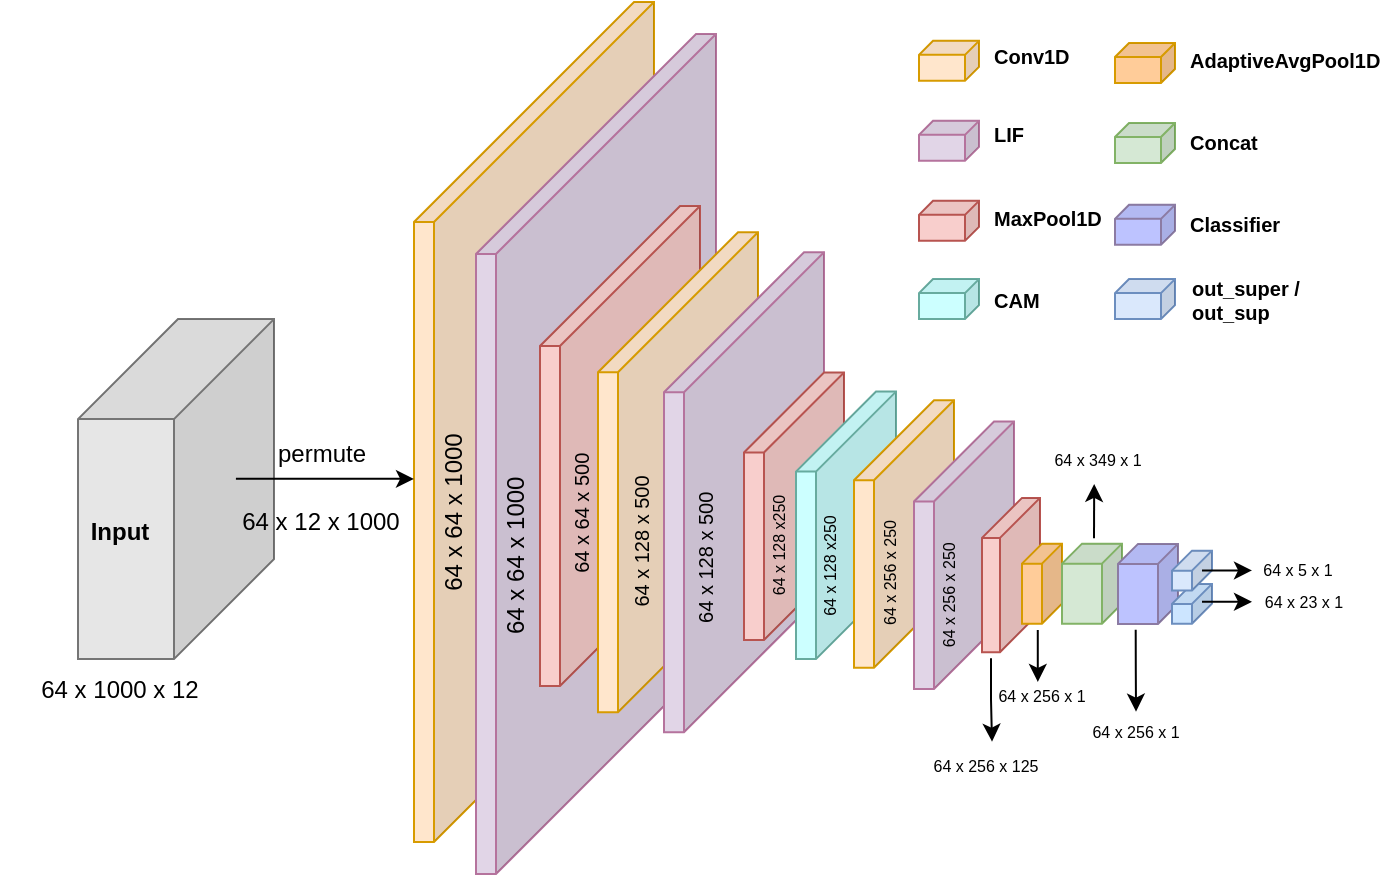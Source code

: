 <mxfile version="26.2.15">
  <diagram name="Page-1" id="aB9N_YJ2LrYdfNdCtubz">
    <mxGraphModel dx="1379" dy="760" grid="1" gridSize="10" guides="1" tooltips="1" connect="1" arrows="1" fold="1" page="1" pageScale="1" pageWidth="850" pageHeight="1100" math="0" shadow="0">
      <root>
        <mxCell id="0" />
        <mxCell id="1" parent="0" />
        <mxCell id="UYrK57t_gt-eyF0ThMnV-1" value="" style="shape=cube;whiteSpace=wrap;html=1;boundedLbl=1;backgroundOutline=1;darkOpacity=0.05;darkOpacity2=0.1;size=110;direction=east;flipH=1;fillColor=#ffe6cc;strokeColor=#d79b00;" vertex="1" parent="1">
          <mxGeometry x="278" y="80" width="120" height="420" as="geometry" />
        </mxCell>
        <mxCell id="UYrK57t_gt-eyF0ThMnV-2" value="" style="shape=cube;whiteSpace=wrap;html=1;boundedLbl=1;backgroundOutline=1;darkOpacity=0.05;darkOpacity2=0.1;size=110;direction=east;flipH=1;fillColor=#E1D5E7;strokeColor=#B5739D;" vertex="1" parent="1">
          <mxGeometry x="309" y="96" width="120" height="420" as="geometry" />
        </mxCell>
        <mxCell id="UYrK57t_gt-eyF0ThMnV-3" value="" style="shape=cube;whiteSpace=wrap;html=1;boundedLbl=1;backgroundOutline=1;darkOpacity=0.05;darkOpacity2=0.1;size=70;direction=east;flipH=1;fillColor=#f8cecc;strokeColor=#b85450;" vertex="1" parent="1">
          <mxGeometry x="341" y="182" width="80" height="240" as="geometry" />
        </mxCell>
        <mxCell id="UYrK57t_gt-eyF0ThMnV-4" value="" style="shape=cube;whiteSpace=wrap;html=1;boundedLbl=1;backgroundOutline=1;darkOpacity=0.05;darkOpacity2=0.1;size=70;direction=east;flipH=1;fillColor=#ffe6cc;strokeColor=#d79b00;" vertex="1" parent="1">
          <mxGeometry x="370" y="195.13" width="80" height="240" as="geometry" />
        </mxCell>
        <mxCell id="UYrK57t_gt-eyF0ThMnV-5" value="" style="shape=cube;whiteSpace=wrap;html=1;boundedLbl=1;backgroundOutline=1;darkOpacity=0.05;darkOpacity2=0.1;size=70;direction=east;flipH=1;fillColor=#E1D5E7;strokeColor=#B5739D;" vertex="1" parent="1">
          <mxGeometry x="403" y="205.13" width="80" height="240" as="geometry" />
        </mxCell>
        <mxCell id="UYrK57t_gt-eyF0ThMnV-6" value="" style="shape=cube;whiteSpace=wrap;html=1;boundedLbl=1;backgroundOutline=1;darkOpacity=0.05;darkOpacity2=0.1;size=40;direction=east;flipH=1;fillColor=#f8cecc;strokeColor=#b85450;fontFamily=Helvetica;" vertex="1" parent="1">
          <mxGeometry x="443" y="265.24" width="50" height="133.75" as="geometry" />
        </mxCell>
        <mxCell id="UYrK57t_gt-eyF0ThMnV-7" value="" style="shape=cube;whiteSpace=wrap;html=1;boundedLbl=1;backgroundOutline=1;darkOpacity=0.05;darkOpacity2=0.1;size=40;direction=east;flipH=1;fillColor=#CCFFFF;strokeColor=#67AB9F;fontFamily=Helvetica;" vertex="1" parent="1">
          <mxGeometry x="469" y="274.81" width="50" height="133.75" as="geometry" />
        </mxCell>
        <mxCell id="UYrK57t_gt-eyF0ThMnV-20" value="" style="shape=cube;whiteSpace=wrap;html=1;boundedLbl=1;backgroundOutline=1;darkOpacity=0.05;darkOpacity2=0.1;size=7;direction=east;flipH=1;fillColor=#ffe6cc;strokeColor=#d79b00;" vertex="1" parent="1">
          <mxGeometry x="530.5" y="99.43" width="30" height="20" as="geometry" />
        </mxCell>
        <mxCell id="UYrK57t_gt-eyF0ThMnV-21" value="" style="shape=cube;whiteSpace=wrap;html=1;boundedLbl=1;backgroundOutline=1;darkOpacity=0.05;darkOpacity2=0.1;size=7;direction=east;flipH=1;fillColor=#f8cecc;strokeColor=#b85450;" vertex="1" parent="1">
          <mxGeometry x="530.5" y="179.43" width="30" height="20" as="geometry" />
        </mxCell>
        <mxCell id="UYrK57t_gt-eyF0ThMnV-22" value="" style="shape=cube;whiteSpace=wrap;html=1;boundedLbl=1;backgroundOutline=1;darkOpacity=0.05;darkOpacity2=0.1;size=7;direction=east;flipH=1;fillColor=#dae8fc;strokeColor=#6c8ebf;" vertex="1" parent="1">
          <mxGeometry x="628.5" y="218.56" width="30" height="20" as="geometry" />
        </mxCell>
        <mxCell id="UYrK57t_gt-eyF0ThMnV-24" value="" style="shape=cube;whiteSpace=wrap;html=1;boundedLbl=1;backgroundOutline=1;darkOpacity=0.05;darkOpacity2=0.1;size=7;direction=east;flipH=1;fillColor=#d5e8d4;strokeColor=#82b366;" vertex="1" parent="1">
          <mxGeometry x="628.5" y="140.49" width="30" height="20" as="geometry" />
        </mxCell>
        <mxCell id="UYrK57t_gt-eyF0ThMnV-33" value="64 x 64 x 1000" style="text;html=1;strokeColor=none;fillColor=none;align=center;verticalAlign=middle;whiteSpace=wrap;rounded=0;rotation=-90;fontFamily=Helvetica;" vertex="1" parent="1">
          <mxGeometry x="279" y="341.62" width="99" height="30" as="geometry" />
        </mxCell>
        <mxCell id="UYrK57t_gt-eyF0ThMnV-44" value="Conv1D" style="text;html=1;strokeColor=none;fillColor=none;align=left;verticalAlign=middle;whiteSpace=wrap;rounded=0;fontStyle=1;fontSize=10;" vertex="1" parent="1">
          <mxGeometry x="565.5" y="100.49" width="83" height="13.88" as="geometry" />
        </mxCell>
        <mxCell id="UYrK57t_gt-eyF0ThMnV-49" value="64 x 64 x 1000" style="text;html=1;strokeColor=none;fillColor=none;align=center;verticalAlign=middle;whiteSpace=wrap;rounded=0;rotation=-90;fontFamily=Helvetica;" vertex="1" parent="1">
          <mxGeometry x="237.5" y="320.5" width="120" height="30" as="geometry" />
        </mxCell>
        <mxCell id="UYrK57t_gt-eyF0ThMnV-50" value="64 x 128 x 500" style="text;html=1;strokeColor=none;fillColor=none;align=center;verticalAlign=middle;whiteSpace=wrap;rounded=0;rotation=-90;direction=east;fontSize=10;fontFamily=Helvetica;" vertex="1" parent="1">
          <mxGeometry x="347" y="340.12" width="90" height="18.75" as="geometry" />
        </mxCell>
        <mxCell id="UYrK57t_gt-eyF0ThMnV-51" value="64 x 64 x 500" style="text;html=1;strokeColor=none;fillColor=none;align=center;verticalAlign=middle;whiteSpace=wrap;rounded=0;rotation=-90;direction=east;fontSize=10;fontFamily=Helvetica;" vertex="1" parent="1">
          <mxGeometry x="317" y="326.0" width="90" height="18.75" as="geometry" />
        </mxCell>
        <mxCell id="UYrK57t_gt-eyF0ThMnV-52" value="64 x 128 x 500" style="text;html=1;strokeColor=none;fillColor=none;align=center;verticalAlign=middle;whiteSpace=wrap;rounded=0;rotation=-90;direction=east;fontSize=10;fontFamily=Helvetica;" vertex="1" parent="1">
          <mxGeometry x="378" y="348.25" width="90" height="18.75" as="geometry" />
        </mxCell>
        <mxCell id="UYrK57t_gt-eyF0ThMnV-53" value="64 x 128 x250" style="text;html=1;strokeColor=none;fillColor=none;align=center;verticalAlign=middle;whiteSpace=wrap;rounded=0;rotation=-90;direction=east;fontSize=8;fontFamily=Helvetica;" vertex="1" parent="1">
          <mxGeometry x="416" y="342.12" width="90" height="18.75" as="geometry" />
        </mxCell>
        <mxCell id="UYrK57t_gt-eyF0ThMnV-54" value="64 x 128 x250" style="text;html=1;strokeColor=none;fillColor=none;align=center;verticalAlign=middle;whiteSpace=wrap;rounded=0;rotation=-90;direction=east;fontSize=8;fontFamily=Helvetica;" vertex="1" parent="1">
          <mxGeometry x="441" y="352.38" width="90" height="18.75" as="geometry" />
        </mxCell>
        <mxCell id="UYrK57t_gt-eyF0ThMnV-55" value="" style="shape=cube;whiteSpace=wrap;html=1;boundedLbl=1;backgroundOutline=1;darkOpacity=0.05;darkOpacity2=0.1;size=40;direction=east;flipH=1;fillColor=#FFE6CC;strokeColor=#d79b00;fontFamily=Helvetica;" vertex="1" parent="1">
          <mxGeometry x="498" y="279.13" width="50" height="133.75" as="geometry" />
        </mxCell>
        <mxCell id="UYrK57t_gt-eyF0ThMnV-56" value="64 x 256 x 250" style="text;html=1;strokeColor=none;fillColor=none;align=center;verticalAlign=middle;whiteSpace=wrap;rounded=0;rotation=-90;direction=east;fontSize=8;fontFamily=Helvetica;" vertex="1" parent="1">
          <mxGeometry x="471" y="355.87" width="90" height="18.75" as="geometry" />
        </mxCell>
        <mxCell id="UYrK57t_gt-eyF0ThMnV-57" value="64 x 256 x 125" style="text;html=1;strokeColor=none;fillColor=none;align=center;verticalAlign=middle;whiteSpace=wrap;rounded=0;rotation=0;direction=east;fontSize=8;fontFamily=Helvetica;" vertex="1" parent="1">
          <mxGeometry x="519" y="452.13" width="90" height="18.75" as="geometry" />
        </mxCell>
        <mxCell id="UYrK57t_gt-eyF0ThMnV-81" value="" style="shape=cube;whiteSpace=wrap;html=1;boundedLbl=1;backgroundOutline=1;darkOpacity=0.05;darkOpacity2=0.1;size=40;direction=east;flipH=1;fillColor=#E1D5E7;strokeColor=#B5739D;fontFamily=Helvetica;" vertex="1" parent="1">
          <mxGeometry x="528" y="289.74" width="50" height="133.75" as="geometry" />
        </mxCell>
        <mxCell id="UYrK57t_gt-eyF0ThMnV-61" style="edgeStyle=orthogonalEdgeStyle;rounded=0;orthogonalLoop=1;jettySize=auto;html=1;exitX=0;exitY=0;exitDx=24.5;exitDy=77.13;exitPerimeter=0;entryX=0.5;entryY=0;entryDx=0;entryDy=0;fontFamily=Helvetica;" edge="1" parent="1">
          <mxGeometry relative="1" as="geometry">
            <mxPoint x="566.5" y="408.07" as="sourcePoint" />
            <mxPoint x="567.0" y="449.82" as="targetPoint" />
            <Array as="points">
              <mxPoint x="566.0" y="428.82" />
              <mxPoint x="567.0" y="428.82" />
            </Array>
          </mxGeometry>
        </mxCell>
        <mxCell id="UYrK57t_gt-eyF0ThMnV-12" value="" style="shape=cube;whiteSpace=wrap;html=1;boundedLbl=1;backgroundOutline=1;darkOpacity=0.05;darkOpacity2=0.1;size=20;direction=east;flipH=1;fillColor=#F8CECC;strokeColor=#B85450;fontFamily=Helvetica;" vertex="1" parent="1">
          <mxGeometry x="562.0" y="327.94" width="29" height="77.13" as="geometry" />
        </mxCell>
        <mxCell id="UYrK57t_gt-eyF0ThMnV-39" value="" style="shape=cube;whiteSpace=wrap;html=1;boundedLbl=1;backgroundOutline=1;darkOpacity=0.05;darkOpacity2=0.1;size=10;direction=east;flipH=1;fillColor=#FFCC99;strokeColor=#d79b00;fontFamily=Helvetica;" vertex="1" parent="1">
          <mxGeometry x="582.0" y="350.82" width="20" height="40" as="geometry" />
        </mxCell>
        <mxCell id="UYrK57t_gt-eyF0ThMnV-62" style="edgeStyle=orthogonalEdgeStyle;rounded=0;orthogonalLoop=1;jettySize=auto;html=1;exitX=0;exitY=0;exitDx=24.5;exitDy=77.13;exitPerimeter=0;fontFamily=Helvetica;" edge="1" parent="1">
          <mxGeometry relative="1" as="geometry">
            <mxPoint x="589.89" y="393.95" as="sourcePoint" />
            <mxPoint x="589.89" y="419.95" as="targetPoint" />
            <Array as="points">
              <mxPoint x="589.39" y="414.7" />
              <mxPoint x="590.39" y="414.7" />
            </Array>
          </mxGeometry>
        </mxCell>
        <mxCell id="UYrK57t_gt-eyF0ThMnV-63" value="64 x 256 x 1" style="text;html=1;strokeColor=none;fillColor=none;align=center;verticalAlign=middle;whiteSpace=wrap;rounded=0;rotation=0;direction=east;fontSize=8;" vertex="1" parent="1">
          <mxGeometry x="547.0" y="417.88" width="90" height="18.75" as="geometry" />
        </mxCell>
        <mxCell id="UYrK57t_gt-eyF0ThMnV-67" style="edgeStyle=orthogonalEdgeStyle;rounded=0;orthogonalLoop=1;jettySize=auto;html=1;exitX=0;exitY=0;exitDx=5.5;exitDy=0;exitPerimeter=0;fontFamily=Helvetica;" edge="1" parent="1">
          <mxGeometry relative="1" as="geometry">
            <mxPoint x="618.091" y="320.94" as="targetPoint" />
            <mxPoint x="618.0" y="348.07" as="sourcePoint" />
          </mxGeometry>
        </mxCell>
        <mxCell id="UYrK57t_gt-eyF0ThMnV-64" value="" style="shape=cube;whiteSpace=wrap;html=1;boundedLbl=1;backgroundOutline=1;darkOpacity=0.05;darkOpacity2=0.1;size=10;direction=east;flipH=1;fillColor=#D5E8D4;strokeColor=#82B366;fontFamily=Helvetica;" vertex="1" parent="1">
          <mxGeometry x="602.0" y="350.83" width="30" height="40" as="geometry" />
        </mxCell>
        <mxCell id="UYrK57t_gt-eyF0ThMnV-69" value="64 x 349 x 1" style="text;html=1;strokeColor=none;fillColor=none;align=center;verticalAlign=middle;whiteSpace=wrap;rounded=0;rotation=0;direction=east;fontSize=8;" vertex="1" parent="1">
          <mxGeometry x="575.0" y="299.63" width="90" height="18.75" as="geometry" />
        </mxCell>
        <mxCell id="UYrK57t_gt-eyF0ThMnV-72" value="" style="shape=cube;whiteSpace=wrap;html=1;boundedLbl=1;backgroundOutline=1;darkOpacity=0.05;darkOpacity2=0.1;size=10;direction=east;flipH=1;fillColor=#BDC3FF;strokeColor=#8C7BA3;fontFamily=Helvetica;" vertex="1" parent="1">
          <mxGeometry x="630.0" y="350.95" width="30" height="40" as="geometry" />
        </mxCell>
        <mxCell id="UYrK57t_gt-eyF0ThMnV-74" style="edgeStyle=orthogonalEdgeStyle;rounded=0;orthogonalLoop=1;jettySize=auto;html=1;exitX=0;exitY=0;exitDx=24.5;exitDy=77.13;exitPerimeter=0;fontFamily=Helvetica;" edge="1" parent="1">
          <mxGeometry relative="1" as="geometry">
            <mxPoint x="638.85" y="393.82" as="sourcePoint" />
            <mxPoint x="639.0" y="434.82" as="targetPoint" />
            <Array as="points">
              <mxPoint x="638.35" y="414.57" />
              <mxPoint x="639.35" y="414.57" />
            </Array>
          </mxGeometry>
        </mxCell>
        <mxCell id="UYrK57t_gt-eyF0ThMnV-75" value="64 x 256 x 1" style="text;html=1;strokeColor=none;fillColor=none;align=center;verticalAlign=middle;whiteSpace=wrap;rounded=0;rotation=0;direction=east;fontSize=8;" vertex="1" parent="1">
          <mxGeometry x="594.0" y="435.38" width="90" height="18.75" as="geometry" />
        </mxCell>
        <mxCell id="UYrK57t_gt-eyF0ThMnV-17" value="" style="shape=cube;whiteSpace=wrap;html=1;boundedLbl=1;backgroundOutline=1;darkOpacity=0.05;darkOpacity2=0.1;size=10;direction=east;flipH=1;fillColor=#CCE5FF;strokeColor=#6c8ebf;" vertex="1" parent="1">
          <mxGeometry x="657.0" y="370.95" width="20" height="19.88" as="geometry" />
        </mxCell>
        <mxCell id="UYrK57t_gt-eyF0ThMnV-76" value="" style="shape=cube;whiteSpace=wrap;html=1;boundedLbl=1;backgroundOutline=1;darkOpacity=0.05;darkOpacity2=0.1;size=10;direction=east;flipH=1;fillColor=#dae8fc;strokeColor=#6c8ebf;" vertex="1" parent="1">
          <mxGeometry x="657.0" y="354.32" width="20" height="19.88" as="geometry" />
        </mxCell>
        <mxCell id="UYrK57t_gt-eyF0ThMnV-77" style="edgeStyle=orthogonalEdgeStyle;rounded=0;orthogonalLoop=1;jettySize=auto;html=1;exitX=0;exitY=0;exitDx=0;exitDy=4.94;exitPerimeter=0;" edge="1" parent="1">
          <mxGeometry relative="1" as="geometry">
            <mxPoint x="697.0" y="364.189" as="targetPoint" />
            <mxPoint x="672.0" y="364.2" as="sourcePoint" />
          </mxGeometry>
        </mxCell>
        <mxCell id="UYrK57t_gt-eyF0ThMnV-78" style="edgeStyle=orthogonalEdgeStyle;rounded=0;orthogonalLoop=1;jettySize=auto;html=1;exitX=0;exitY=0;exitDx=0;exitDy=4.94;exitPerimeter=0;" edge="1" parent="1">
          <mxGeometry relative="1" as="geometry">
            <mxPoint x="697.0" y="379.81" as="targetPoint" />
            <mxPoint x="672.0" y="379.88" as="sourcePoint" />
          </mxGeometry>
        </mxCell>
        <mxCell id="UYrK57t_gt-eyF0ThMnV-79" value="64 x 5 x 1" style="text;html=1;strokeColor=none;fillColor=none;align=center;verticalAlign=middle;whiteSpace=wrap;rounded=0;rotation=0;direction=east;fontSize=8;" vertex="1" parent="1">
          <mxGeometry x="674.67" y="354.32" width="90" height="18.75" as="geometry" />
        </mxCell>
        <mxCell id="UYrK57t_gt-eyF0ThMnV-82" value="64 x 256 x 250" style="text;html=1;strokeColor=none;fillColor=none;align=center;verticalAlign=middle;whiteSpace=wrap;rounded=0;rotation=-90;direction=east;fontSize=8;fontFamily=Helvetica;" vertex="1" parent="1">
          <mxGeometry x="501" y="367" width="90" height="18.75" as="geometry" />
        </mxCell>
        <mxCell id="UYrK57t_gt-eyF0ThMnV-86" value="64 x 23 x 1" style="text;html=1;strokeColor=none;fillColor=none;align=center;verticalAlign=middle;whiteSpace=wrap;rounded=0;rotation=0;direction=east;fontSize=8;" vertex="1" parent="1">
          <mxGeometry x="678" y="370.95" width="90" height="18.75" as="geometry" />
        </mxCell>
        <mxCell id="UYrK57t_gt-eyF0ThMnV-90" value="" style="shape=cube;whiteSpace=wrap;html=1;boundedLbl=1;backgroundOutline=1;darkOpacity=0.05;darkOpacity2=0.1;size=7;direction=east;flipH=1;fillColor=#E1D5E7;strokeColor=#B5739D;" vertex="1" parent="1">
          <mxGeometry x="530.5" y="139.43" width="30" height="20" as="geometry" />
        </mxCell>
        <mxCell id="UYrK57t_gt-eyF0ThMnV-91" value="" style="shape=cube;whiteSpace=wrap;html=1;boundedLbl=1;backgroundOutline=1;darkOpacity=0.05;darkOpacity2=0.1;size=7;direction=east;flipH=1;fillColor=#CCFFFF;strokeColor=#67AB9F;" vertex="1" parent="1">
          <mxGeometry x="530.5" y="218.56" width="30" height="20" as="geometry" />
        </mxCell>
        <mxCell id="UYrK57t_gt-eyF0ThMnV-92" value="" style="shape=cube;whiteSpace=wrap;html=1;boundedLbl=1;backgroundOutline=1;darkOpacity=0.05;darkOpacity2=0.1;size=7;direction=east;flipH=1;fillColor=#FFCC99;strokeColor=#D79B00;" vertex="1" parent="1">
          <mxGeometry x="628.5" y="100.49" width="30" height="20" as="geometry" />
        </mxCell>
        <mxCell id="UYrK57t_gt-eyF0ThMnV-93" value="" style="shape=cube;whiteSpace=wrap;html=1;boundedLbl=1;backgroundOutline=1;darkOpacity=0.05;darkOpacity2=0.1;size=7;direction=east;flipH=1;fillColor=#BDC3FF;strokeColor=#8C7BA3;" vertex="1" parent="1">
          <mxGeometry x="628.5" y="181.43" width="30" height="20" as="geometry" />
        </mxCell>
        <mxCell id="UYrK57t_gt-eyF0ThMnV-94" value="LIF" style="text;html=1;strokeColor=none;fillColor=none;align=left;verticalAlign=middle;whiteSpace=wrap;rounded=0;fontStyle=1;fontSize=10;" vertex="1" parent="1">
          <mxGeometry x="565.5" y="139.49" width="83" height="13.88" as="geometry" />
        </mxCell>
        <mxCell id="UYrK57t_gt-eyF0ThMnV-95" value="MaxPool1D" style="text;html=1;strokeColor=none;fillColor=none;align=left;verticalAlign=middle;whiteSpace=wrap;rounded=0;fontStyle=1;fontSize=10;" vertex="1" parent="1">
          <mxGeometry x="565.5" y="181.43" width="83" height="13.88" as="geometry" />
        </mxCell>
        <mxCell id="UYrK57t_gt-eyF0ThMnV-96" value="CAM" style="text;html=1;strokeColor=none;fillColor=none;align=left;verticalAlign=middle;whiteSpace=wrap;rounded=0;fontStyle=1;fontSize=10;" vertex="1" parent="1">
          <mxGeometry x="565.5" y="221.62" width="83" height="13.88" as="geometry" />
        </mxCell>
        <mxCell id="UYrK57t_gt-eyF0ThMnV-98" value="AdaptiveAvgPool1D" style="text;html=1;strokeColor=none;fillColor=none;align=left;verticalAlign=middle;whiteSpace=wrap;rounded=0;fontStyle=1;fontSize=10;" vertex="1" parent="1">
          <mxGeometry x="663.83" y="102.55" width="83" height="13.88" as="geometry" />
        </mxCell>
        <mxCell id="UYrK57t_gt-eyF0ThMnV-99" value="Concat" style="text;html=1;strokeColor=none;fillColor=none;align=left;verticalAlign=middle;whiteSpace=wrap;rounded=0;fontStyle=1;fontSize=10;" vertex="1" parent="1">
          <mxGeometry x="663.83" y="143.49" width="83" height="13.88" as="geometry" />
        </mxCell>
        <mxCell id="UYrK57t_gt-eyF0ThMnV-100" value="Classifier" style="text;html=1;strokeColor=none;fillColor=none;align=left;verticalAlign=middle;whiteSpace=wrap;rounded=0;fontStyle=1;fontSize=10;" vertex="1" parent="1">
          <mxGeometry x="663.83" y="184.49" width="83" height="13.88" as="geometry" />
        </mxCell>
        <mxCell id="UYrK57t_gt-eyF0ThMnV-101" value="out_super / out_sup" style="text;html=1;strokeColor=none;fillColor=none;align=left;verticalAlign=middle;whiteSpace=wrap;rounded=0;fontStyle=1;fontSize=10;" vertex="1" parent="1">
          <mxGeometry x="664.5" y="221.62" width="83" height="13.88" as="geometry" />
        </mxCell>
        <mxCell id="UYrK57t_gt-eyF0ThMnV-102" value="" style="shape=cube;whiteSpace=wrap;html=1;boundedLbl=1;backgroundOutline=1;darkOpacity=0.05;darkOpacity2=0.1;size=50;direction=east;flipH=1;fillColor=#E6E6E6;strokeColor=#757575;fontFamily=Helvetica;" vertex="1" parent="1">
          <mxGeometry x="110" y="238.56" width="98" height="170" as="geometry" />
        </mxCell>
        <mxCell id="UYrK57t_gt-eyF0ThMnV-103" style="edgeStyle=orthogonalEdgeStyle;rounded=0;orthogonalLoop=1;jettySize=auto;html=1;entryX=1.008;entryY=0.443;entryDx=0;entryDy=0;entryPerimeter=0;" edge="1" parent="1">
          <mxGeometry relative="1" as="geometry">
            <mxPoint x="188.96" y="318.38" as="sourcePoint" />
            <mxPoint x="278.0" y="318.44" as="targetPoint" />
          </mxGeometry>
        </mxCell>
        <mxCell id="UYrK57t_gt-eyF0ThMnV-105" value="Input" style="text;html=1;strokeColor=none;fillColor=none;align=center;verticalAlign=middle;whiteSpace=wrap;rounded=0;rotation=0;direction=east;fontSize=12;fontStyle=1" vertex="1" parent="1">
          <mxGeometry x="86.0" y="335.57" width="90" height="18.75" as="geometry" />
        </mxCell>
        <mxCell id="UYrK57t_gt-eyF0ThMnV-106" value="64 x 1000 x 12" style="text;html=1;strokeColor=none;fillColor=none;align=center;verticalAlign=middle;whiteSpace=wrap;rounded=0;rotation=0;fontFamily=Helvetica;" vertex="1" parent="1">
          <mxGeometry x="71" y="408.56" width="120" height="30" as="geometry" />
        </mxCell>
        <mxCell id="UYrK57t_gt-eyF0ThMnV-107" value="permute" style="text;html=1;strokeColor=none;fillColor=none;align=center;verticalAlign=middle;whiteSpace=wrap;rounded=0;rotation=0;fontFamily=Helvetica;" vertex="1" parent="1">
          <mxGeometry x="181.5" y="293.14" width="100" height="25.24" as="geometry" />
        </mxCell>
        <mxCell id="UYrK57t_gt-eyF0ThMnV-108" value="64 x 12 x 1000" style="text;html=1;strokeColor=none;fillColor=none;align=center;verticalAlign=middle;whiteSpace=wrap;rounded=0;rotation=0;fontFamily=Helvetica;" vertex="1" parent="1">
          <mxGeometry x="178" y="326.0" width="107" height="27.24" as="geometry" />
        </mxCell>
      </root>
    </mxGraphModel>
  </diagram>
</mxfile>
